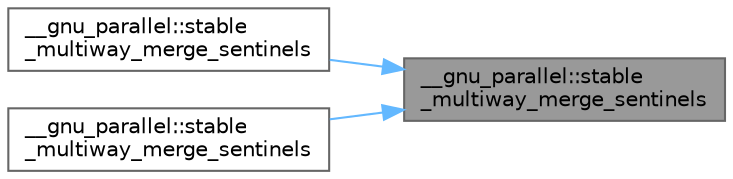 digraph "__gnu_parallel::stable_multiway_merge_sentinels"
{
 // LATEX_PDF_SIZE
  bgcolor="transparent";
  edge [fontname=Helvetica,fontsize=10,labelfontname=Helvetica,labelfontsize=10];
  node [fontname=Helvetica,fontsize=10,shape=box,height=0.2,width=0.4];
  rankdir="RL";
  Node1 [id="Node000001",label="__gnu_parallel::stable\l_multiway_merge_sentinels",height=0.2,width=0.4,color="gray40", fillcolor="grey60", style="filled", fontcolor="black",tooltip=" "];
  Node1 -> Node2 [id="edge1_Node000001_Node000002",dir="back",color="steelblue1",style="solid",tooltip=" "];
  Node2 [id="Node000002",label="__gnu_parallel::stable\l_multiway_merge_sentinels",height=0.2,width=0.4,color="grey40", fillcolor="white", style="filled",URL="$namespace____gnu__parallel.html#a9214bff1fbf949614c5f7f7d6fe129c3",tooltip=" "];
  Node1 -> Node3 [id="edge2_Node000001_Node000003",dir="back",color="steelblue1",style="solid",tooltip=" "];
  Node3 [id="Node000003",label="__gnu_parallel::stable\l_multiway_merge_sentinels",height=0.2,width=0.4,color="grey40", fillcolor="white", style="filled",URL="$namespace____gnu__parallel.html#a5f4a6f141791040bebf482b269b3be2b",tooltip=" "];
}
